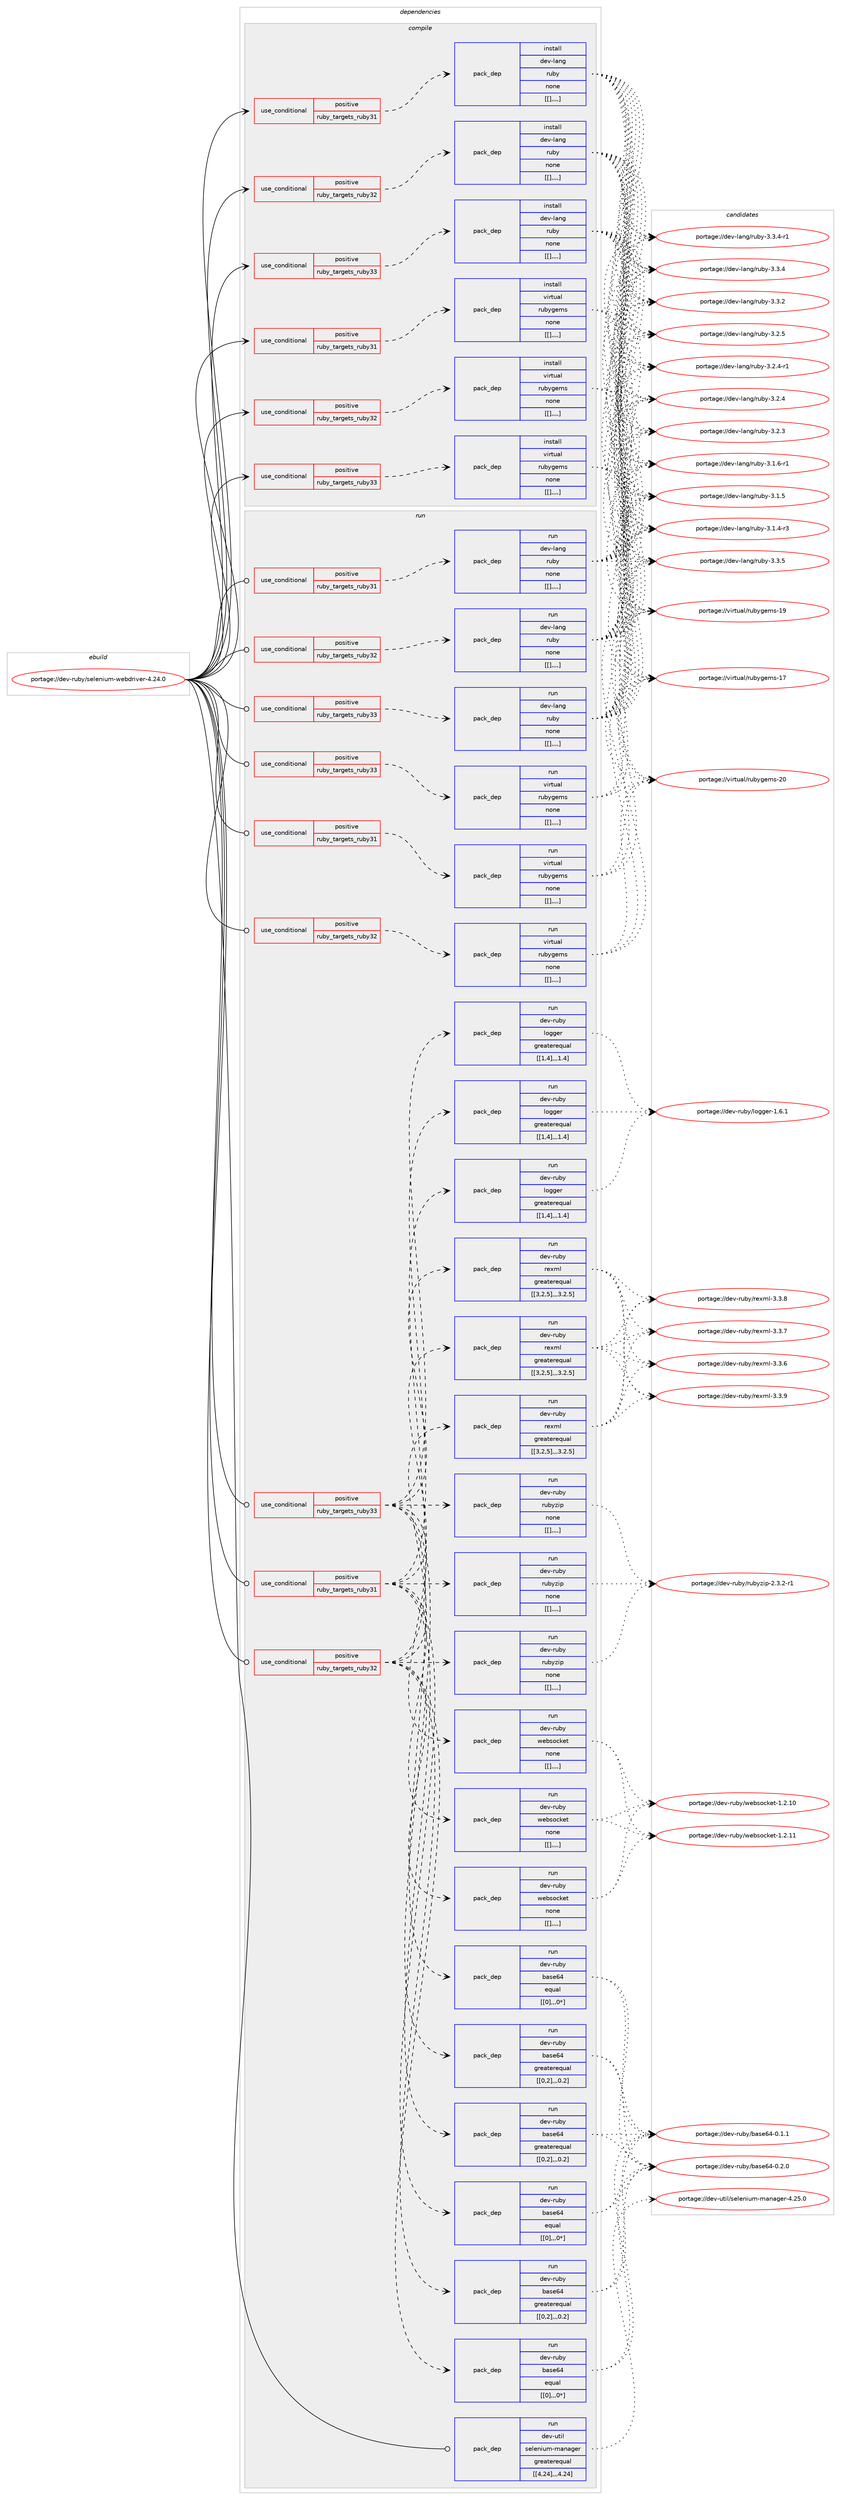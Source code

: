 digraph prolog {

# *************
# Graph options
# *************

newrank=true;
concentrate=true;
compound=true;
graph [rankdir=LR,fontname=Helvetica,fontsize=10,ranksep=1.5];#, ranksep=2.5, nodesep=0.2];
edge  [arrowhead=vee];
node  [fontname=Helvetica,fontsize=10];

# **********
# The ebuild
# **********

subgraph cluster_leftcol {
color=gray;
label=<<i>ebuild</i>>;
id [label="portage://dev-ruby/selenium-webdriver-4.24.0", color=red, width=4, href="../dev-ruby/selenium-webdriver-4.24.0.svg"];
}

# ****************
# The dependencies
# ****************

subgraph cluster_midcol {
color=gray;
label=<<i>dependencies</i>>;
subgraph cluster_compile {
fillcolor="#eeeeee";
style=filled;
label=<<i>compile</i>>;
subgraph cond60524 {
dependency213636 [label=<<TABLE BORDER="0" CELLBORDER="1" CELLSPACING="0" CELLPADDING="4"><TR><TD ROWSPAN="3" CELLPADDING="10">use_conditional</TD></TR><TR><TD>positive</TD></TR><TR><TD>ruby_targets_ruby31</TD></TR></TABLE>>, shape=none, color=red];
subgraph pack151635 {
dependency213674 [label=<<TABLE BORDER="0" CELLBORDER="1" CELLSPACING="0" CELLPADDING="4" WIDTH="220"><TR><TD ROWSPAN="6" CELLPADDING="30">pack_dep</TD></TR><TR><TD WIDTH="110">install</TD></TR><TR><TD>dev-lang</TD></TR><TR><TD>ruby</TD></TR><TR><TD>none</TD></TR><TR><TD>[[],,,,]</TD></TR></TABLE>>, shape=none, color=blue];
}
dependency213636:e -> dependency213674:w [weight=20,style="dashed",arrowhead="vee"];
}
id:e -> dependency213636:w [weight=20,style="solid",arrowhead="vee"];
subgraph cond60546 {
dependency213681 [label=<<TABLE BORDER="0" CELLBORDER="1" CELLSPACING="0" CELLPADDING="4"><TR><TD ROWSPAN="3" CELLPADDING="10">use_conditional</TD></TR><TR><TD>positive</TD></TR><TR><TD>ruby_targets_ruby31</TD></TR></TABLE>>, shape=none, color=red];
subgraph pack151658 {
dependency213691 [label=<<TABLE BORDER="0" CELLBORDER="1" CELLSPACING="0" CELLPADDING="4" WIDTH="220"><TR><TD ROWSPAN="6" CELLPADDING="30">pack_dep</TD></TR><TR><TD WIDTH="110">install</TD></TR><TR><TD>virtual</TD></TR><TR><TD>rubygems</TD></TR><TR><TD>none</TD></TR><TR><TD>[[],,,,]</TD></TR></TABLE>>, shape=none, color=blue];
}
dependency213681:e -> dependency213691:w [weight=20,style="dashed",arrowhead="vee"];
}
id:e -> dependency213681:w [weight=20,style="solid",arrowhead="vee"];
subgraph cond60553 {
dependency213723 [label=<<TABLE BORDER="0" CELLBORDER="1" CELLSPACING="0" CELLPADDING="4"><TR><TD ROWSPAN="3" CELLPADDING="10">use_conditional</TD></TR><TR><TD>positive</TD></TR><TR><TD>ruby_targets_ruby32</TD></TR></TABLE>>, shape=none, color=red];
subgraph pack151678 {
dependency213747 [label=<<TABLE BORDER="0" CELLBORDER="1" CELLSPACING="0" CELLPADDING="4" WIDTH="220"><TR><TD ROWSPAN="6" CELLPADDING="30">pack_dep</TD></TR><TR><TD WIDTH="110">install</TD></TR><TR><TD>dev-lang</TD></TR><TR><TD>ruby</TD></TR><TR><TD>none</TD></TR><TR><TD>[[],,,,]</TD></TR></TABLE>>, shape=none, color=blue];
}
dependency213723:e -> dependency213747:w [weight=20,style="dashed",arrowhead="vee"];
}
id:e -> dependency213723:w [weight=20,style="solid",arrowhead="vee"];
subgraph cond60585 {
dependency213754 [label=<<TABLE BORDER="0" CELLBORDER="1" CELLSPACING="0" CELLPADDING="4"><TR><TD ROWSPAN="3" CELLPADDING="10">use_conditional</TD></TR><TR><TD>positive</TD></TR><TR><TD>ruby_targets_ruby32</TD></TR></TABLE>>, shape=none, color=red];
subgraph pack151735 {
dependency213831 [label=<<TABLE BORDER="0" CELLBORDER="1" CELLSPACING="0" CELLPADDING="4" WIDTH="220"><TR><TD ROWSPAN="6" CELLPADDING="30">pack_dep</TD></TR><TR><TD WIDTH="110">install</TD></TR><TR><TD>virtual</TD></TR><TR><TD>rubygems</TD></TR><TR><TD>none</TD></TR><TR><TD>[[],,,,]</TD></TR></TABLE>>, shape=none, color=blue];
}
dependency213754:e -> dependency213831:w [weight=20,style="dashed",arrowhead="vee"];
}
id:e -> dependency213754:w [weight=20,style="solid",arrowhead="vee"];
subgraph cond60621 {
dependency213838 [label=<<TABLE BORDER="0" CELLBORDER="1" CELLSPACING="0" CELLPADDING="4"><TR><TD ROWSPAN="3" CELLPADDING="10">use_conditional</TD></TR><TR><TD>positive</TD></TR><TR><TD>ruby_targets_ruby33</TD></TR></TABLE>>, shape=none, color=red];
subgraph pack151769 {
dependency213893 [label=<<TABLE BORDER="0" CELLBORDER="1" CELLSPACING="0" CELLPADDING="4" WIDTH="220"><TR><TD ROWSPAN="6" CELLPADDING="30">pack_dep</TD></TR><TR><TD WIDTH="110">install</TD></TR><TR><TD>dev-lang</TD></TR><TR><TD>ruby</TD></TR><TR><TD>none</TD></TR><TR><TD>[[],,,,]</TD></TR></TABLE>>, shape=none, color=blue];
}
dependency213838:e -> dependency213893:w [weight=20,style="dashed",arrowhead="vee"];
}
id:e -> dependency213838:w [weight=20,style="solid",arrowhead="vee"];
subgraph cond60649 {
dependency213913 [label=<<TABLE BORDER="0" CELLBORDER="1" CELLSPACING="0" CELLPADDING="4"><TR><TD ROWSPAN="3" CELLPADDING="10">use_conditional</TD></TR><TR><TD>positive</TD></TR><TR><TD>ruby_targets_ruby33</TD></TR></TABLE>>, shape=none, color=red];
subgraph pack151780 {
dependency213950 [label=<<TABLE BORDER="0" CELLBORDER="1" CELLSPACING="0" CELLPADDING="4" WIDTH="220"><TR><TD ROWSPAN="6" CELLPADDING="30">pack_dep</TD></TR><TR><TD WIDTH="110">install</TD></TR><TR><TD>virtual</TD></TR><TR><TD>rubygems</TD></TR><TR><TD>none</TD></TR><TR><TD>[[],,,,]</TD></TR></TABLE>>, shape=none, color=blue];
}
dependency213913:e -> dependency213950:w [weight=20,style="dashed",arrowhead="vee"];
}
id:e -> dependency213913:w [weight=20,style="solid",arrowhead="vee"];
}
subgraph cluster_compileandrun {
fillcolor="#eeeeee";
style=filled;
label=<<i>compile and run</i>>;
}
subgraph cluster_run {
fillcolor="#eeeeee";
style=filled;
label=<<i>run</i>>;
subgraph cond60684 {
dependency213981 [label=<<TABLE BORDER="0" CELLBORDER="1" CELLSPACING="0" CELLPADDING="4"><TR><TD ROWSPAN="3" CELLPADDING="10">use_conditional</TD></TR><TR><TD>positive</TD></TR><TR><TD>ruby_targets_ruby31</TD></TR></TABLE>>, shape=none, color=red];
subgraph pack151834 {
dependency214049 [label=<<TABLE BORDER="0" CELLBORDER="1" CELLSPACING="0" CELLPADDING="4" WIDTH="220"><TR><TD ROWSPAN="6" CELLPADDING="30">pack_dep</TD></TR><TR><TD WIDTH="110">run</TD></TR><TR><TD>dev-lang</TD></TR><TR><TD>ruby</TD></TR><TR><TD>none</TD></TR><TR><TD>[[],,,,]</TD></TR></TABLE>>, shape=none, color=blue];
}
dependency213981:e -> dependency214049:w [weight=20,style="dashed",arrowhead="vee"];
}
id:e -> dependency213981:w [weight=20,style="solid",arrowhead="odot"];
subgraph cond60739 {
dependency214162 [label=<<TABLE BORDER="0" CELLBORDER="1" CELLSPACING="0" CELLPADDING="4"><TR><TD ROWSPAN="3" CELLPADDING="10">use_conditional</TD></TR><TR><TD>positive</TD></TR><TR><TD>ruby_targets_ruby31</TD></TR></TABLE>>, shape=none, color=red];
subgraph pack151920 {
dependency214209 [label=<<TABLE BORDER="0" CELLBORDER="1" CELLSPACING="0" CELLPADDING="4" WIDTH="220"><TR><TD ROWSPAN="6" CELLPADDING="30">pack_dep</TD></TR><TR><TD WIDTH="110">run</TD></TR><TR><TD>dev-ruby</TD></TR><TR><TD>base64</TD></TR><TR><TD>greaterequal</TD></TR><TR><TD>[[0,2],,,0.2]</TD></TR></TABLE>>, shape=none, color=blue];
}
dependency214162:e -> dependency214209:w [weight=20,style="dashed",arrowhead="vee"];
subgraph pack151936 {
dependency214241 [label=<<TABLE BORDER="0" CELLBORDER="1" CELLSPACING="0" CELLPADDING="4" WIDTH="220"><TR><TD ROWSPAN="6" CELLPADDING="30">pack_dep</TD></TR><TR><TD WIDTH="110">run</TD></TR><TR><TD>dev-ruby</TD></TR><TR><TD>base64</TD></TR><TR><TD>equal</TD></TR><TR><TD>[[0],,,0*]</TD></TR></TABLE>>, shape=none, color=blue];
}
dependency214162:e -> dependency214241:w [weight=20,style="dashed",arrowhead="vee"];
subgraph pack151957 {
dependency214249 [label=<<TABLE BORDER="0" CELLBORDER="1" CELLSPACING="0" CELLPADDING="4" WIDTH="220"><TR><TD ROWSPAN="6" CELLPADDING="30">pack_dep</TD></TR><TR><TD WIDTH="110">run</TD></TR><TR><TD>dev-ruby</TD></TR><TR><TD>logger</TD></TR><TR><TD>greaterequal</TD></TR><TR><TD>[[1,4],,,1.4]</TD></TR></TABLE>>, shape=none, color=blue];
}
dependency214162:e -> dependency214249:w [weight=20,style="dashed",arrowhead="vee"];
subgraph pack151960 {
dependency214273 [label=<<TABLE BORDER="0" CELLBORDER="1" CELLSPACING="0" CELLPADDING="4" WIDTH="220"><TR><TD ROWSPAN="6" CELLPADDING="30">pack_dep</TD></TR><TR><TD WIDTH="110">run</TD></TR><TR><TD>dev-ruby</TD></TR><TR><TD>rexml</TD></TR><TR><TD>greaterequal</TD></TR><TR><TD>[[3,2,5],,,3.2.5]</TD></TR></TABLE>>, shape=none, color=blue];
}
dependency214162:e -> dependency214273:w [weight=20,style="dashed",arrowhead="vee"];
subgraph pack152048 {
dependency214415 [label=<<TABLE BORDER="0" CELLBORDER="1" CELLSPACING="0" CELLPADDING="4" WIDTH="220"><TR><TD ROWSPAN="6" CELLPADDING="30">pack_dep</TD></TR><TR><TD WIDTH="110">run</TD></TR><TR><TD>dev-ruby</TD></TR><TR><TD>rubyzip</TD></TR><TR><TD>none</TD></TR><TR><TD>[[],,,,]</TD></TR></TABLE>>, shape=none, color=blue];
}
dependency214162:e -> dependency214415:w [weight=20,style="dashed",arrowhead="vee"];
subgraph pack152053 {
dependency214465 [label=<<TABLE BORDER="0" CELLBORDER="1" CELLSPACING="0" CELLPADDING="4" WIDTH="220"><TR><TD ROWSPAN="6" CELLPADDING="30">pack_dep</TD></TR><TR><TD WIDTH="110">run</TD></TR><TR><TD>dev-ruby</TD></TR><TR><TD>websocket</TD></TR><TR><TD>none</TD></TR><TR><TD>[[],,,,]</TD></TR></TABLE>>, shape=none, color=blue];
}
dependency214162:e -> dependency214465:w [weight=20,style="dashed",arrowhead="vee"];
}
id:e -> dependency214162:w [weight=20,style="solid",arrowhead="odot"];
subgraph cond60930 {
dependency214496 [label=<<TABLE BORDER="0" CELLBORDER="1" CELLSPACING="0" CELLPADDING="4"><TR><TD ROWSPAN="3" CELLPADDING="10">use_conditional</TD></TR><TR><TD>positive</TD></TR><TR><TD>ruby_targets_ruby31</TD></TR></TABLE>>, shape=none, color=red];
subgraph pack152098 {
dependency214543 [label=<<TABLE BORDER="0" CELLBORDER="1" CELLSPACING="0" CELLPADDING="4" WIDTH="220"><TR><TD ROWSPAN="6" CELLPADDING="30">pack_dep</TD></TR><TR><TD WIDTH="110">run</TD></TR><TR><TD>virtual</TD></TR><TR><TD>rubygems</TD></TR><TR><TD>none</TD></TR><TR><TD>[[],,,,]</TD></TR></TABLE>>, shape=none, color=blue];
}
dependency214496:e -> dependency214543:w [weight=20,style="dashed",arrowhead="vee"];
}
id:e -> dependency214496:w [weight=20,style="solid",arrowhead="odot"];
subgraph cond60957 {
dependency214564 [label=<<TABLE BORDER="0" CELLBORDER="1" CELLSPACING="0" CELLPADDING="4"><TR><TD ROWSPAN="3" CELLPADDING="10">use_conditional</TD></TR><TR><TD>positive</TD></TR><TR><TD>ruby_targets_ruby32</TD></TR></TABLE>>, shape=none, color=red];
subgraph pack152137 {
dependency214610 [label=<<TABLE BORDER="0" CELLBORDER="1" CELLSPACING="0" CELLPADDING="4" WIDTH="220"><TR><TD ROWSPAN="6" CELLPADDING="30">pack_dep</TD></TR><TR><TD WIDTH="110">run</TD></TR><TR><TD>dev-lang</TD></TR><TR><TD>ruby</TD></TR><TR><TD>none</TD></TR><TR><TD>[[],,,,]</TD></TR></TABLE>>, shape=none, color=blue];
}
dependency214564:e -> dependency214610:w [weight=20,style="dashed",arrowhead="vee"];
}
id:e -> dependency214564:w [weight=20,style="solid",arrowhead="odot"];
subgraph cond60995 {
dependency214640 [label=<<TABLE BORDER="0" CELLBORDER="1" CELLSPACING="0" CELLPADDING="4"><TR><TD ROWSPAN="3" CELLPADDING="10">use_conditional</TD></TR><TR><TD>positive</TD></TR><TR><TD>ruby_targets_ruby32</TD></TR></TABLE>>, shape=none, color=red];
subgraph pack152185 {
dependency214720 [label=<<TABLE BORDER="0" CELLBORDER="1" CELLSPACING="0" CELLPADDING="4" WIDTH="220"><TR><TD ROWSPAN="6" CELLPADDING="30">pack_dep</TD></TR><TR><TD WIDTH="110">run</TD></TR><TR><TD>dev-ruby</TD></TR><TR><TD>base64</TD></TR><TR><TD>greaterequal</TD></TR><TR><TD>[[0,2],,,0.2]</TD></TR></TABLE>>, shape=none, color=blue];
}
dependency214640:e -> dependency214720:w [weight=20,style="dashed",arrowhead="vee"];
subgraph pack152219 {
dependency214725 [label=<<TABLE BORDER="0" CELLBORDER="1" CELLSPACING="0" CELLPADDING="4" WIDTH="220"><TR><TD ROWSPAN="6" CELLPADDING="30">pack_dep</TD></TR><TR><TD WIDTH="110">run</TD></TR><TR><TD>dev-ruby</TD></TR><TR><TD>base64</TD></TR><TR><TD>equal</TD></TR><TR><TD>[[0],,,0*]</TD></TR></TABLE>>, shape=none, color=blue];
}
dependency214640:e -> dependency214725:w [weight=20,style="dashed",arrowhead="vee"];
subgraph pack152249 {
dependency214770 [label=<<TABLE BORDER="0" CELLBORDER="1" CELLSPACING="0" CELLPADDING="4" WIDTH="220"><TR><TD ROWSPAN="6" CELLPADDING="30">pack_dep</TD></TR><TR><TD WIDTH="110">run</TD></TR><TR><TD>dev-ruby</TD></TR><TR><TD>logger</TD></TR><TR><TD>greaterequal</TD></TR><TR><TD>[[1,4],,,1.4]</TD></TR></TABLE>>, shape=none, color=blue];
}
dependency214640:e -> dependency214770:w [weight=20,style="dashed",arrowhead="vee"];
subgraph pack152265 {
dependency214800 [label=<<TABLE BORDER="0" CELLBORDER="1" CELLSPACING="0" CELLPADDING="4" WIDTH="220"><TR><TD ROWSPAN="6" CELLPADDING="30">pack_dep</TD></TR><TR><TD WIDTH="110">run</TD></TR><TR><TD>dev-ruby</TD></TR><TR><TD>rexml</TD></TR><TR><TD>greaterequal</TD></TR><TR><TD>[[3,2,5],,,3.2.5]</TD></TR></TABLE>>, shape=none, color=blue];
}
dependency214640:e -> dependency214800:w [weight=20,style="dashed",arrowhead="vee"];
subgraph pack152302 {
dependency214945 [label=<<TABLE BORDER="0" CELLBORDER="1" CELLSPACING="0" CELLPADDING="4" WIDTH="220"><TR><TD ROWSPAN="6" CELLPADDING="30">pack_dep</TD></TR><TR><TD WIDTH="110">run</TD></TR><TR><TD>dev-ruby</TD></TR><TR><TD>rubyzip</TD></TR><TR><TD>none</TD></TR><TR><TD>[[],,,,]</TD></TR></TABLE>>, shape=none, color=blue];
}
dependency214640:e -> dependency214945:w [weight=20,style="dashed",arrowhead="vee"];
subgraph pack152387 {
dependency215058 [label=<<TABLE BORDER="0" CELLBORDER="1" CELLSPACING="0" CELLPADDING="4" WIDTH="220"><TR><TD ROWSPAN="6" CELLPADDING="30">pack_dep</TD></TR><TR><TD WIDTH="110">run</TD></TR><TR><TD>dev-ruby</TD></TR><TR><TD>websocket</TD></TR><TR><TD>none</TD></TR><TR><TD>[[],,,,]</TD></TR></TABLE>>, shape=none, color=blue];
}
dependency214640:e -> dependency215058:w [weight=20,style="dashed",arrowhead="vee"];
}
id:e -> dependency214640:w [weight=20,style="solid",arrowhead="odot"];
subgraph cond61175 {
dependency215099 [label=<<TABLE BORDER="0" CELLBORDER="1" CELLSPACING="0" CELLPADDING="4"><TR><TD ROWSPAN="3" CELLPADDING="10">use_conditional</TD></TR><TR><TD>positive</TD></TR><TR><TD>ruby_targets_ruby32</TD></TR></TABLE>>, shape=none, color=red];
subgraph pack152432 {
dependency215105 [label=<<TABLE BORDER="0" CELLBORDER="1" CELLSPACING="0" CELLPADDING="4" WIDTH="220"><TR><TD ROWSPAN="6" CELLPADDING="30">pack_dep</TD></TR><TR><TD WIDTH="110">run</TD></TR><TR><TD>virtual</TD></TR><TR><TD>rubygems</TD></TR><TR><TD>none</TD></TR><TR><TD>[[],,,,]</TD></TR></TABLE>>, shape=none, color=blue];
}
dependency215099:e -> dependency215105:w [weight=20,style="dashed",arrowhead="vee"];
}
id:e -> dependency215099:w [weight=20,style="solid",arrowhead="odot"];
subgraph cond61205 {
dependency215139 [label=<<TABLE BORDER="0" CELLBORDER="1" CELLSPACING="0" CELLPADDING="4"><TR><TD ROWSPAN="3" CELLPADDING="10">use_conditional</TD></TR><TR><TD>positive</TD></TR><TR><TD>ruby_targets_ruby33</TD></TR></TABLE>>, shape=none, color=red];
subgraph pack152449 {
dependency215183 [label=<<TABLE BORDER="0" CELLBORDER="1" CELLSPACING="0" CELLPADDING="4" WIDTH="220"><TR><TD ROWSPAN="6" CELLPADDING="30">pack_dep</TD></TR><TR><TD WIDTH="110">run</TD></TR><TR><TD>dev-lang</TD></TR><TR><TD>ruby</TD></TR><TR><TD>none</TD></TR><TR><TD>[[],,,,]</TD></TR></TABLE>>, shape=none, color=blue];
}
dependency215139:e -> dependency215183:w [weight=20,style="dashed",arrowhead="vee"];
}
id:e -> dependency215139:w [weight=20,style="solid",arrowhead="odot"];
subgraph cond61233 {
dependency215205 [label=<<TABLE BORDER="0" CELLBORDER="1" CELLSPACING="0" CELLPADDING="4"><TR><TD ROWSPAN="3" CELLPADDING="10">use_conditional</TD></TR><TR><TD>positive</TD></TR><TR><TD>ruby_targets_ruby33</TD></TR></TABLE>>, shape=none, color=red];
subgraph pack152499 {
dependency215250 [label=<<TABLE BORDER="0" CELLBORDER="1" CELLSPACING="0" CELLPADDING="4" WIDTH="220"><TR><TD ROWSPAN="6" CELLPADDING="30">pack_dep</TD></TR><TR><TD WIDTH="110">run</TD></TR><TR><TD>dev-ruby</TD></TR><TR><TD>base64</TD></TR><TR><TD>greaterequal</TD></TR><TR><TD>[[0,2],,,0.2]</TD></TR></TABLE>>, shape=none, color=blue];
}
dependency215205:e -> dependency215250:w [weight=20,style="dashed",arrowhead="vee"];
subgraph pack152514 {
dependency215254 [label=<<TABLE BORDER="0" CELLBORDER="1" CELLSPACING="0" CELLPADDING="4" WIDTH="220"><TR><TD ROWSPAN="6" CELLPADDING="30">pack_dep</TD></TR><TR><TD WIDTH="110">run</TD></TR><TR><TD>dev-ruby</TD></TR><TR><TD>base64</TD></TR><TR><TD>equal</TD></TR><TR><TD>[[0],,,0*]</TD></TR></TABLE>>, shape=none, color=blue];
}
dependency215205:e -> dependency215254:w [weight=20,style="dashed",arrowhead="vee"];
subgraph pack152529 {
dependency215293 [label=<<TABLE BORDER="0" CELLBORDER="1" CELLSPACING="0" CELLPADDING="4" WIDTH="220"><TR><TD ROWSPAN="6" CELLPADDING="30">pack_dep</TD></TR><TR><TD WIDTH="110">run</TD></TR><TR><TD>dev-ruby</TD></TR><TR><TD>logger</TD></TR><TR><TD>greaterequal</TD></TR><TR><TD>[[1,4],,,1.4]</TD></TR></TABLE>>, shape=none, color=blue];
}
dependency215205:e -> dependency215293:w [weight=20,style="dashed",arrowhead="vee"];
subgraph pack152533 {
dependency215296 [label=<<TABLE BORDER="0" CELLBORDER="1" CELLSPACING="0" CELLPADDING="4" WIDTH="220"><TR><TD ROWSPAN="6" CELLPADDING="30">pack_dep</TD></TR><TR><TD WIDTH="110">run</TD></TR><TR><TD>dev-ruby</TD></TR><TR><TD>rexml</TD></TR><TR><TD>greaterequal</TD></TR><TR><TD>[[3,2,5],,,3.2.5]</TD></TR></TABLE>>, shape=none, color=blue];
}
dependency215205:e -> dependency215296:w [weight=20,style="dashed",arrowhead="vee"];
subgraph pack152549 {
dependency215314 [label=<<TABLE BORDER="0" CELLBORDER="1" CELLSPACING="0" CELLPADDING="4" WIDTH="220"><TR><TD ROWSPAN="6" CELLPADDING="30">pack_dep</TD></TR><TR><TD WIDTH="110">run</TD></TR><TR><TD>dev-ruby</TD></TR><TR><TD>rubyzip</TD></TR><TR><TD>none</TD></TR><TR><TD>[[],,,,]</TD></TR></TABLE>>, shape=none, color=blue];
}
dependency215205:e -> dependency215314:w [weight=20,style="dashed",arrowhead="vee"];
subgraph pack152560 {
dependency215349 [label=<<TABLE BORDER="0" CELLBORDER="1" CELLSPACING="0" CELLPADDING="4" WIDTH="220"><TR><TD ROWSPAN="6" CELLPADDING="30">pack_dep</TD></TR><TR><TD WIDTH="110">run</TD></TR><TR><TD>dev-ruby</TD></TR><TR><TD>websocket</TD></TR><TR><TD>none</TD></TR><TR><TD>[[],,,,]</TD></TR></TABLE>>, shape=none, color=blue];
}
dependency215205:e -> dependency215349:w [weight=20,style="dashed",arrowhead="vee"];
}
id:e -> dependency215205:w [weight=20,style="solid",arrowhead="odot"];
subgraph cond61318 {
dependency215378 [label=<<TABLE BORDER="0" CELLBORDER="1" CELLSPACING="0" CELLPADDING="4"><TR><TD ROWSPAN="3" CELLPADDING="10">use_conditional</TD></TR><TR><TD>positive</TD></TR><TR><TD>ruby_targets_ruby33</TD></TR></TABLE>>, shape=none, color=red];
subgraph pack152587 {
dependency215419 [label=<<TABLE BORDER="0" CELLBORDER="1" CELLSPACING="0" CELLPADDING="4" WIDTH="220"><TR><TD ROWSPAN="6" CELLPADDING="30">pack_dep</TD></TR><TR><TD WIDTH="110">run</TD></TR><TR><TD>virtual</TD></TR><TR><TD>rubygems</TD></TR><TR><TD>none</TD></TR><TR><TD>[[],,,,]</TD></TR></TABLE>>, shape=none, color=blue];
}
dependency215378:e -> dependency215419:w [weight=20,style="dashed",arrowhead="vee"];
}
id:e -> dependency215378:w [weight=20,style="solid",arrowhead="odot"];
subgraph pack152660 {
dependency215521 [label=<<TABLE BORDER="0" CELLBORDER="1" CELLSPACING="0" CELLPADDING="4" WIDTH="220"><TR><TD ROWSPAN="6" CELLPADDING="30">pack_dep</TD></TR><TR><TD WIDTH="110">run</TD></TR><TR><TD>dev-util</TD></TR><TR><TD>selenium-manager</TD></TR><TR><TD>greaterequal</TD></TR><TR><TD>[[4,24],,,4.24]</TD></TR></TABLE>>, shape=none, color=blue];
}
id:e -> dependency215521:w [weight=20,style="solid",arrowhead="odot"];
}
}

# **************
# The candidates
# **************

subgraph cluster_choices {
rank=same;
color=gray;
label=<<i>candidates</i>>;

subgraph choice152220 {
color=black;
nodesep=1;
choice10010111845108971101034711411798121455146514653 [label="portage://dev-lang/ruby-3.3.5", color=red, width=4,href="../dev-lang/ruby-3.3.5.svg"];
choice100101118451089711010347114117981214551465146524511449 [label="portage://dev-lang/ruby-3.3.4-r1", color=red, width=4,href="../dev-lang/ruby-3.3.4-r1.svg"];
choice10010111845108971101034711411798121455146514652 [label="portage://dev-lang/ruby-3.3.4", color=red, width=4,href="../dev-lang/ruby-3.3.4.svg"];
choice10010111845108971101034711411798121455146514650 [label="portage://dev-lang/ruby-3.3.2", color=red, width=4,href="../dev-lang/ruby-3.3.2.svg"];
choice10010111845108971101034711411798121455146504653 [label="portage://dev-lang/ruby-3.2.5", color=red, width=4,href="../dev-lang/ruby-3.2.5.svg"];
choice100101118451089711010347114117981214551465046524511449 [label="portage://dev-lang/ruby-3.2.4-r1", color=red, width=4,href="../dev-lang/ruby-3.2.4-r1.svg"];
choice10010111845108971101034711411798121455146504652 [label="portage://dev-lang/ruby-3.2.4", color=red, width=4,href="../dev-lang/ruby-3.2.4.svg"];
choice10010111845108971101034711411798121455146504651 [label="portage://dev-lang/ruby-3.2.3", color=red, width=4,href="../dev-lang/ruby-3.2.3.svg"];
choice100101118451089711010347114117981214551464946544511449 [label="portage://dev-lang/ruby-3.1.6-r1", color=red, width=4,href="../dev-lang/ruby-3.1.6-r1.svg"];
choice10010111845108971101034711411798121455146494653 [label="portage://dev-lang/ruby-3.1.5", color=red, width=4,href="../dev-lang/ruby-3.1.5.svg"];
choice100101118451089711010347114117981214551464946524511451 [label="portage://dev-lang/ruby-3.1.4-r3", color=red, width=4,href="../dev-lang/ruby-3.1.4-r3.svg"];
dependency213674:e -> choice10010111845108971101034711411798121455146514653:w [style=dotted,weight="100"];
dependency213674:e -> choice100101118451089711010347114117981214551465146524511449:w [style=dotted,weight="100"];
dependency213674:e -> choice10010111845108971101034711411798121455146514652:w [style=dotted,weight="100"];
dependency213674:e -> choice10010111845108971101034711411798121455146514650:w [style=dotted,weight="100"];
dependency213674:e -> choice10010111845108971101034711411798121455146504653:w [style=dotted,weight="100"];
dependency213674:e -> choice100101118451089711010347114117981214551465046524511449:w [style=dotted,weight="100"];
dependency213674:e -> choice10010111845108971101034711411798121455146504652:w [style=dotted,weight="100"];
dependency213674:e -> choice10010111845108971101034711411798121455146504651:w [style=dotted,weight="100"];
dependency213674:e -> choice100101118451089711010347114117981214551464946544511449:w [style=dotted,weight="100"];
dependency213674:e -> choice10010111845108971101034711411798121455146494653:w [style=dotted,weight="100"];
dependency213674:e -> choice100101118451089711010347114117981214551464946524511451:w [style=dotted,weight="100"];
}
subgraph choice152228 {
color=black;
nodesep=1;
choice118105114116117971084711411798121103101109115455048 [label="portage://virtual/rubygems-20", color=red, width=4,href="../virtual/rubygems-20.svg"];
choice118105114116117971084711411798121103101109115454957 [label="portage://virtual/rubygems-19", color=red, width=4,href="../virtual/rubygems-19.svg"];
choice118105114116117971084711411798121103101109115454955 [label="portage://virtual/rubygems-17", color=red, width=4,href="../virtual/rubygems-17.svg"];
dependency213691:e -> choice118105114116117971084711411798121103101109115455048:w [style=dotted,weight="100"];
dependency213691:e -> choice118105114116117971084711411798121103101109115454957:w [style=dotted,weight="100"];
dependency213691:e -> choice118105114116117971084711411798121103101109115454955:w [style=dotted,weight="100"];
}
subgraph choice152239 {
color=black;
nodesep=1;
choice10010111845108971101034711411798121455146514653 [label="portage://dev-lang/ruby-3.3.5", color=red, width=4,href="../dev-lang/ruby-3.3.5.svg"];
choice100101118451089711010347114117981214551465146524511449 [label="portage://dev-lang/ruby-3.3.4-r1", color=red, width=4,href="../dev-lang/ruby-3.3.4-r1.svg"];
choice10010111845108971101034711411798121455146514652 [label="portage://dev-lang/ruby-3.3.4", color=red, width=4,href="../dev-lang/ruby-3.3.4.svg"];
choice10010111845108971101034711411798121455146514650 [label="portage://dev-lang/ruby-3.3.2", color=red, width=4,href="../dev-lang/ruby-3.3.2.svg"];
choice10010111845108971101034711411798121455146504653 [label="portage://dev-lang/ruby-3.2.5", color=red, width=4,href="../dev-lang/ruby-3.2.5.svg"];
choice100101118451089711010347114117981214551465046524511449 [label="portage://dev-lang/ruby-3.2.4-r1", color=red, width=4,href="../dev-lang/ruby-3.2.4-r1.svg"];
choice10010111845108971101034711411798121455146504652 [label="portage://dev-lang/ruby-3.2.4", color=red, width=4,href="../dev-lang/ruby-3.2.4.svg"];
choice10010111845108971101034711411798121455146504651 [label="portage://dev-lang/ruby-3.2.3", color=red, width=4,href="../dev-lang/ruby-3.2.3.svg"];
choice100101118451089711010347114117981214551464946544511449 [label="portage://dev-lang/ruby-3.1.6-r1", color=red, width=4,href="../dev-lang/ruby-3.1.6-r1.svg"];
choice10010111845108971101034711411798121455146494653 [label="portage://dev-lang/ruby-3.1.5", color=red, width=4,href="../dev-lang/ruby-3.1.5.svg"];
choice100101118451089711010347114117981214551464946524511451 [label="portage://dev-lang/ruby-3.1.4-r3", color=red, width=4,href="../dev-lang/ruby-3.1.4-r3.svg"];
dependency213747:e -> choice10010111845108971101034711411798121455146514653:w [style=dotted,weight="100"];
dependency213747:e -> choice100101118451089711010347114117981214551465146524511449:w [style=dotted,weight="100"];
dependency213747:e -> choice10010111845108971101034711411798121455146514652:w [style=dotted,weight="100"];
dependency213747:e -> choice10010111845108971101034711411798121455146514650:w [style=dotted,weight="100"];
dependency213747:e -> choice10010111845108971101034711411798121455146504653:w [style=dotted,weight="100"];
dependency213747:e -> choice100101118451089711010347114117981214551465046524511449:w [style=dotted,weight="100"];
dependency213747:e -> choice10010111845108971101034711411798121455146504652:w [style=dotted,weight="100"];
dependency213747:e -> choice10010111845108971101034711411798121455146504651:w [style=dotted,weight="100"];
dependency213747:e -> choice100101118451089711010347114117981214551464946544511449:w [style=dotted,weight="100"];
dependency213747:e -> choice10010111845108971101034711411798121455146494653:w [style=dotted,weight="100"];
dependency213747:e -> choice100101118451089711010347114117981214551464946524511451:w [style=dotted,weight="100"];
}
subgraph choice152244 {
color=black;
nodesep=1;
choice118105114116117971084711411798121103101109115455048 [label="portage://virtual/rubygems-20", color=red, width=4,href="../virtual/rubygems-20.svg"];
choice118105114116117971084711411798121103101109115454957 [label="portage://virtual/rubygems-19", color=red, width=4,href="../virtual/rubygems-19.svg"];
choice118105114116117971084711411798121103101109115454955 [label="portage://virtual/rubygems-17", color=red, width=4,href="../virtual/rubygems-17.svg"];
dependency213831:e -> choice118105114116117971084711411798121103101109115455048:w [style=dotted,weight="100"];
dependency213831:e -> choice118105114116117971084711411798121103101109115454957:w [style=dotted,weight="100"];
dependency213831:e -> choice118105114116117971084711411798121103101109115454955:w [style=dotted,weight="100"];
}
subgraph choice152250 {
color=black;
nodesep=1;
choice10010111845108971101034711411798121455146514653 [label="portage://dev-lang/ruby-3.3.5", color=red, width=4,href="../dev-lang/ruby-3.3.5.svg"];
choice100101118451089711010347114117981214551465146524511449 [label="portage://dev-lang/ruby-3.3.4-r1", color=red, width=4,href="../dev-lang/ruby-3.3.4-r1.svg"];
choice10010111845108971101034711411798121455146514652 [label="portage://dev-lang/ruby-3.3.4", color=red, width=4,href="../dev-lang/ruby-3.3.4.svg"];
choice10010111845108971101034711411798121455146514650 [label="portage://dev-lang/ruby-3.3.2", color=red, width=4,href="../dev-lang/ruby-3.3.2.svg"];
choice10010111845108971101034711411798121455146504653 [label="portage://dev-lang/ruby-3.2.5", color=red, width=4,href="../dev-lang/ruby-3.2.5.svg"];
choice100101118451089711010347114117981214551465046524511449 [label="portage://dev-lang/ruby-3.2.4-r1", color=red, width=4,href="../dev-lang/ruby-3.2.4-r1.svg"];
choice10010111845108971101034711411798121455146504652 [label="portage://dev-lang/ruby-3.2.4", color=red, width=4,href="../dev-lang/ruby-3.2.4.svg"];
choice10010111845108971101034711411798121455146504651 [label="portage://dev-lang/ruby-3.2.3", color=red, width=4,href="../dev-lang/ruby-3.2.3.svg"];
choice100101118451089711010347114117981214551464946544511449 [label="portage://dev-lang/ruby-3.1.6-r1", color=red, width=4,href="../dev-lang/ruby-3.1.6-r1.svg"];
choice10010111845108971101034711411798121455146494653 [label="portage://dev-lang/ruby-3.1.5", color=red, width=4,href="../dev-lang/ruby-3.1.5.svg"];
choice100101118451089711010347114117981214551464946524511451 [label="portage://dev-lang/ruby-3.1.4-r3", color=red, width=4,href="../dev-lang/ruby-3.1.4-r3.svg"];
dependency213893:e -> choice10010111845108971101034711411798121455146514653:w [style=dotted,weight="100"];
dependency213893:e -> choice100101118451089711010347114117981214551465146524511449:w [style=dotted,weight="100"];
dependency213893:e -> choice10010111845108971101034711411798121455146514652:w [style=dotted,weight="100"];
dependency213893:e -> choice10010111845108971101034711411798121455146514650:w [style=dotted,weight="100"];
dependency213893:e -> choice10010111845108971101034711411798121455146504653:w [style=dotted,weight="100"];
dependency213893:e -> choice100101118451089711010347114117981214551465046524511449:w [style=dotted,weight="100"];
dependency213893:e -> choice10010111845108971101034711411798121455146504652:w [style=dotted,weight="100"];
dependency213893:e -> choice10010111845108971101034711411798121455146504651:w [style=dotted,weight="100"];
dependency213893:e -> choice100101118451089711010347114117981214551464946544511449:w [style=dotted,weight="100"];
dependency213893:e -> choice10010111845108971101034711411798121455146494653:w [style=dotted,weight="100"];
dependency213893:e -> choice100101118451089711010347114117981214551464946524511451:w [style=dotted,weight="100"];
}
subgraph choice152262 {
color=black;
nodesep=1;
choice118105114116117971084711411798121103101109115455048 [label="portage://virtual/rubygems-20", color=red, width=4,href="../virtual/rubygems-20.svg"];
choice118105114116117971084711411798121103101109115454957 [label="portage://virtual/rubygems-19", color=red, width=4,href="../virtual/rubygems-19.svg"];
choice118105114116117971084711411798121103101109115454955 [label="portage://virtual/rubygems-17", color=red, width=4,href="../virtual/rubygems-17.svg"];
dependency213950:e -> choice118105114116117971084711411798121103101109115455048:w [style=dotted,weight="100"];
dependency213950:e -> choice118105114116117971084711411798121103101109115454957:w [style=dotted,weight="100"];
dependency213950:e -> choice118105114116117971084711411798121103101109115454955:w [style=dotted,weight="100"];
}
subgraph choice152264 {
color=black;
nodesep=1;
choice10010111845108971101034711411798121455146514653 [label="portage://dev-lang/ruby-3.3.5", color=red, width=4,href="../dev-lang/ruby-3.3.5.svg"];
choice100101118451089711010347114117981214551465146524511449 [label="portage://dev-lang/ruby-3.3.4-r1", color=red, width=4,href="../dev-lang/ruby-3.3.4-r1.svg"];
choice10010111845108971101034711411798121455146514652 [label="portage://dev-lang/ruby-3.3.4", color=red, width=4,href="../dev-lang/ruby-3.3.4.svg"];
choice10010111845108971101034711411798121455146514650 [label="portage://dev-lang/ruby-3.3.2", color=red, width=4,href="../dev-lang/ruby-3.3.2.svg"];
choice10010111845108971101034711411798121455146504653 [label="portage://dev-lang/ruby-3.2.5", color=red, width=4,href="../dev-lang/ruby-3.2.5.svg"];
choice100101118451089711010347114117981214551465046524511449 [label="portage://dev-lang/ruby-3.2.4-r1", color=red, width=4,href="../dev-lang/ruby-3.2.4-r1.svg"];
choice10010111845108971101034711411798121455146504652 [label="portage://dev-lang/ruby-3.2.4", color=red, width=4,href="../dev-lang/ruby-3.2.4.svg"];
choice10010111845108971101034711411798121455146504651 [label="portage://dev-lang/ruby-3.2.3", color=red, width=4,href="../dev-lang/ruby-3.2.3.svg"];
choice100101118451089711010347114117981214551464946544511449 [label="portage://dev-lang/ruby-3.1.6-r1", color=red, width=4,href="../dev-lang/ruby-3.1.6-r1.svg"];
choice10010111845108971101034711411798121455146494653 [label="portage://dev-lang/ruby-3.1.5", color=red, width=4,href="../dev-lang/ruby-3.1.5.svg"];
choice100101118451089711010347114117981214551464946524511451 [label="portage://dev-lang/ruby-3.1.4-r3", color=red, width=4,href="../dev-lang/ruby-3.1.4-r3.svg"];
dependency214049:e -> choice10010111845108971101034711411798121455146514653:w [style=dotted,weight="100"];
dependency214049:e -> choice100101118451089711010347114117981214551465146524511449:w [style=dotted,weight="100"];
dependency214049:e -> choice10010111845108971101034711411798121455146514652:w [style=dotted,weight="100"];
dependency214049:e -> choice10010111845108971101034711411798121455146514650:w [style=dotted,weight="100"];
dependency214049:e -> choice10010111845108971101034711411798121455146504653:w [style=dotted,weight="100"];
dependency214049:e -> choice100101118451089711010347114117981214551465046524511449:w [style=dotted,weight="100"];
dependency214049:e -> choice10010111845108971101034711411798121455146504652:w [style=dotted,weight="100"];
dependency214049:e -> choice10010111845108971101034711411798121455146504651:w [style=dotted,weight="100"];
dependency214049:e -> choice100101118451089711010347114117981214551464946544511449:w [style=dotted,weight="100"];
dependency214049:e -> choice10010111845108971101034711411798121455146494653:w [style=dotted,weight="100"];
dependency214049:e -> choice100101118451089711010347114117981214551464946524511451:w [style=dotted,weight="100"];
}
subgraph choice152273 {
color=black;
nodesep=1;
choice10010111845114117981214798971151015452454846504648 [label="portage://dev-ruby/base64-0.2.0", color=red, width=4,href="../dev-ruby/base64-0.2.0.svg"];
choice10010111845114117981214798971151015452454846494649 [label="portage://dev-ruby/base64-0.1.1", color=red, width=4,href="../dev-ruby/base64-0.1.1.svg"];
dependency214209:e -> choice10010111845114117981214798971151015452454846504648:w [style=dotted,weight="100"];
dependency214209:e -> choice10010111845114117981214798971151015452454846494649:w [style=dotted,weight="100"];
}
subgraph choice152298 {
color=black;
nodesep=1;
choice10010111845114117981214798971151015452454846504648 [label="portage://dev-ruby/base64-0.2.0", color=red, width=4,href="../dev-ruby/base64-0.2.0.svg"];
choice10010111845114117981214798971151015452454846494649 [label="portage://dev-ruby/base64-0.1.1", color=red, width=4,href="../dev-ruby/base64-0.1.1.svg"];
dependency214241:e -> choice10010111845114117981214798971151015452454846504648:w [style=dotted,weight="100"];
dependency214241:e -> choice10010111845114117981214798971151015452454846494649:w [style=dotted,weight="100"];
}
subgraph choice152303 {
color=black;
nodesep=1;
choice100101118451141179812147108111103103101114454946544649 [label="portage://dev-ruby/logger-1.6.1", color=red, width=4,href="../dev-ruby/logger-1.6.1.svg"];
dependency214249:e -> choice100101118451141179812147108111103103101114454946544649:w [style=dotted,weight="100"];
}
subgraph choice152311 {
color=black;
nodesep=1;
choice100101118451141179812147114101120109108455146514657 [label="portage://dev-ruby/rexml-3.3.9", color=red, width=4,href="../dev-ruby/rexml-3.3.9.svg"];
choice100101118451141179812147114101120109108455146514656 [label="portage://dev-ruby/rexml-3.3.8", color=red, width=4,href="../dev-ruby/rexml-3.3.8.svg"];
choice100101118451141179812147114101120109108455146514655 [label="portage://dev-ruby/rexml-3.3.7", color=red, width=4,href="../dev-ruby/rexml-3.3.7.svg"];
choice100101118451141179812147114101120109108455146514654 [label="portage://dev-ruby/rexml-3.3.6", color=red, width=4,href="../dev-ruby/rexml-3.3.6.svg"];
dependency214273:e -> choice100101118451141179812147114101120109108455146514657:w [style=dotted,weight="100"];
dependency214273:e -> choice100101118451141179812147114101120109108455146514656:w [style=dotted,weight="100"];
dependency214273:e -> choice100101118451141179812147114101120109108455146514655:w [style=dotted,weight="100"];
dependency214273:e -> choice100101118451141179812147114101120109108455146514654:w [style=dotted,weight="100"];
}
subgraph choice152335 {
color=black;
nodesep=1;
choice100101118451141179812147114117981211221051124550465146504511449 [label="portage://dev-ruby/rubyzip-2.3.2-r1", color=red, width=4,href="../dev-ruby/rubyzip-2.3.2-r1.svg"];
dependency214415:e -> choice100101118451141179812147114117981211221051124550465146504511449:w [style=dotted,weight="100"];
}
subgraph choice152339 {
color=black;
nodesep=1;
choice100101118451141179812147119101981151119910710111645494650464949 [label="portage://dev-ruby/websocket-1.2.11", color=red, width=4,href="../dev-ruby/websocket-1.2.11.svg"];
choice100101118451141179812147119101981151119910710111645494650464948 [label="portage://dev-ruby/websocket-1.2.10", color=red, width=4,href="../dev-ruby/websocket-1.2.10.svg"];
dependency214465:e -> choice100101118451141179812147119101981151119910710111645494650464949:w [style=dotted,weight="100"];
dependency214465:e -> choice100101118451141179812147119101981151119910710111645494650464948:w [style=dotted,weight="100"];
}
subgraph choice152344 {
color=black;
nodesep=1;
choice118105114116117971084711411798121103101109115455048 [label="portage://virtual/rubygems-20", color=red, width=4,href="../virtual/rubygems-20.svg"];
choice118105114116117971084711411798121103101109115454957 [label="portage://virtual/rubygems-19", color=red, width=4,href="../virtual/rubygems-19.svg"];
choice118105114116117971084711411798121103101109115454955 [label="portage://virtual/rubygems-17", color=red, width=4,href="../virtual/rubygems-17.svg"];
dependency214543:e -> choice118105114116117971084711411798121103101109115455048:w [style=dotted,weight="100"];
dependency214543:e -> choice118105114116117971084711411798121103101109115454957:w [style=dotted,weight="100"];
dependency214543:e -> choice118105114116117971084711411798121103101109115454955:w [style=dotted,weight="100"];
}
subgraph choice152348 {
color=black;
nodesep=1;
choice10010111845108971101034711411798121455146514653 [label="portage://dev-lang/ruby-3.3.5", color=red, width=4,href="../dev-lang/ruby-3.3.5.svg"];
choice100101118451089711010347114117981214551465146524511449 [label="portage://dev-lang/ruby-3.3.4-r1", color=red, width=4,href="../dev-lang/ruby-3.3.4-r1.svg"];
choice10010111845108971101034711411798121455146514652 [label="portage://dev-lang/ruby-3.3.4", color=red, width=4,href="../dev-lang/ruby-3.3.4.svg"];
choice10010111845108971101034711411798121455146514650 [label="portage://dev-lang/ruby-3.3.2", color=red, width=4,href="../dev-lang/ruby-3.3.2.svg"];
choice10010111845108971101034711411798121455146504653 [label="portage://dev-lang/ruby-3.2.5", color=red, width=4,href="../dev-lang/ruby-3.2.5.svg"];
choice100101118451089711010347114117981214551465046524511449 [label="portage://dev-lang/ruby-3.2.4-r1", color=red, width=4,href="../dev-lang/ruby-3.2.4-r1.svg"];
choice10010111845108971101034711411798121455146504652 [label="portage://dev-lang/ruby-3.2.4", color=red, width=4,href="../dev-lang/ruby-3.2.4.svg"];
choice10010111845108971101034711411798121455146504651 [label="portage://dev-lang/ruby-3.2.3", color=red, width=4,href="../dev-lang/ruby-3.2.3.svg"];
choice100101118451089711010347114117981214551464946544511449 [label="portage://dev-lang/ruby-3.1.6-r1", color=red, width=4,href="../dev-lang/ruby-3.1.6-r1.svg"];
choice10010111845108971101034711411798121455146494653 [label="portage://dev-lang/ruby-3.1.5", color=red, width=4,href="../dev-lang/ruby-3.1.5.svg"];
choice100101118451089711010347114117981214551464946524511451 [label="portage://dev-lang/ruby-3.1.4-r3", color=red, width=4,href="../dev-lang/ruby-3.1.4-r3.svg"];
dependency214610:e -> choice10010111845108971101034711411798121455146514653:w [style=dotted,weight="100"];
dependency214610:e -> choice100101118451089711010347114117981214551465146524511449:w [style=dotted,weight="100"];
dependency214610:e -> choice10010111845108971101034711411798121455146514652:w [style=dotted,weight="100"];
dependency214610:e -> choice10010111845108971101034711411798121455146514650:w [style=dotted,weight="100"];
dependency214610:e -> choice10010111845108971101034711411798121455146504653:w [style=dotted,weight="100"];
dependency214610:e -> choice100101118451089711010347114117981214551465046524511449:w [style=dotted,weight="100"];
dependency214610:e -> choice10010111845108971101034711411798121455146504652:w [style=dotted,weight="100"];
dependency214610:e -> choice10010111845108971101034711411798121455146504651:w [style=dotted,weight="100"];
dependency214610:e -> choice100101118451089711010347114117981214551464946544511449:w [style=dotted,weight="100"];
dependency214610:e -> choice10010111845108971101034711411798121455146494653:w [style=dotted,weight="100"];
dependency214610:e -> choice100101118451089711010347114117981214551464946524511451:w [style=dotted,weight="100"];
}
subgraph choice152360 {
color=black;
nodesep=1;
choice10010111845114117981214798971151015452454846504648 [label="portage://dev-ruby/base64-0.2.0", color=red, width=4,href="../dev-ruby/base64-0.2.0.svg"];
choice10010111845114117981214798971151015452454846494649 [label="portage://dev-ruby/base64-0.1.1", color=red, width=4,href="../dev-ruby/base64-0.1.1.svg"];
dependency214720:e -> choice10010111845114117981214798971151015452454846504648:w [style=dotted,weight="100"];
dependency214720:e -> choice10010111845114117981214798971151015452454846494649:w [style=dotted,weight="100"];
}
subgraph choice152363 {
color=black;
nodesep=1;
choice10010111845114117981214798971151015452454846504648 [label="portage://dev-ruby/base64-0.2.0", color=red, width=4,href="../dev-ruby/base64-0.2.0.svg"];
choice10010111845114117981214798971151015452454846494649 [label="portage://dev-ruby/base64-0.1.1", color=red, width=4,href="../dev-ruby/base64-0.1.1.svg"];
dependency214725:e -> choice10010111845114117981214798971151015452454846504648:w [style=dotted,weight="100"];
dependency214725:e -> choice10010111845114117981214798971151015452454846494649:w [style=dotted,weight="100"];
}
subgraph choice152382 {
color=black;
nodesep=1;
choice100101118451141179812147108111103103101114454946544649 [label="portage://dev-ruby/logger-1.6.1", color=red, width=4,href="../dev-ruby/logger-1.6.1.svg"];
dependency214770:e -> choice100101118451141179812147108111103103101114454946544649:w [style=dotted,weight="100"];
}
subgraph choice152398 {
color=black;
nodesep=1;
choice100101118451141179812147114101120109108455146514657 [label="portage://dev-ruby/rexml-3.3.9", color=red, width=4,href="../dev-ruby/rexml-3.3.9.svg"];
choice100101118451141179812147114101120109108455146514656 [label="portage://dev-ruby/rexml-3.3.8", color=red, width=4,href="../dev-ruby/rexml-3.3.8.svg"];
choice100101118451141179812147114101120109108455146514655 [label="portage://dev-ruby/rexml-3.3.7", color=red, width=4,href="../dev-ruby/rexml-3.3.7.svg"];
choice100101118451141179812147114101120109108455146514654 [label="portage://dev-ruby/rexml-3.3.6", color=red, width=4,href="../dev-ruby/rexml-3.3.6.svg"];
dependency214800:e -> choice100101118451141179812147114101120109108455146514657:w [style=dotted,weight="100"];
dependency214800:e -> choice100101118451141179812147114101120109108455146514656:w [style=dotted,weight="100"];
dependency214800:e -> choice100101118451141179812147114101120109108455146514655:w [style=dotted,weight="100"];
dependency214800:e -> choice100101118451141179812147114101120109108455146514654:w [style=dotted,weight="100"];
}
subgraph choice152403 {
color=black;
nodesep=1;
choice100101118451141179812147114117981211221051124550465146504511449 [label="portage://dev-ruby/rubyzip-2.3.2-r1", color=red, width=4,href="../dev-ruby/rubyzip-2.3.2-r1.svg"];
dependency214945:e -> choice100101118451141179812147114117981211221051124550465146504511449:w [style=dotted,weight="100"];
}
subgraph choice152431 {
color=black;
nodesep=1;
choice100101118451141179812147119101981151119910710111645494650464949 [label="portage://dev-ruby/websocket-1.2.11", color=red, width=4,href="../dev-ruby/websocket-1.2.11.svg"];
choice100101118451141179812147119101981151119910710111645494650464948 [label="portage://dev-ruby/websocket-1.2.10", color=red, width=4,href="../dev-ruby/websocket-1.2.10.svg"];
dependency215058:e -> choice100101118451141179812147119101981151119910710111645494650464949:w [style=dotted,weight="100"];
dependency215058:e -> choice100101118451141179812147119101981151119910710111645494650464948:w [style=dotted,weight="100"];
}
subgraph choice152436 {
color=black;
nodesep=1;
choice118105114116117971084711411798121103101109115455048 [label="portage://virtual/rubygems-20", color=red, width=4,href="../virtual/rubygems-20.svg"];
choice118105114116117971084711411798121103101109115454957 [label="portage://virtual/rubygems-19", color=red, width=4,href="../virtual/rubygems-19.svg"];
choice118105114116117971084711411798121103101109115454955 [label="portage://virtual/rubygems-17", color=red, width=4,href="../virtual/rubygems-17.svg"];
dependency215105:e -> choice118105114116117971084711411798121103101109115455048:w [style=dotted,weight="100"];
dependency215105:e -> choice118105114116117971084711411798121103101109115454957:w [style=dotted,weight="100"];
dependency215105:e -> choice118105114116117971084711411798121103101109115454955:w [style=dotted,weight="100"];
}
subgraph choice152438 {
color=black;
nodesep=1;
choice10010111845108971101034711411798121455146514653 [label="portage://dev-lang/ruby-3.3.5", color=red, width=4,href="../dev-lang/ruby-3.3.5.svg"];
choice100101118451089711010347114117981214551465146524511449 [label="portage://dev-lang/ruby-3.3.4-r1", color=red, width=4,href="../dev-lang/ruby-3.3.4-r1.svg"];
choice10010111845108971101034711411798121455146514652 [label="portage://dev-lang/ruby-3.3.4", color=red, width=4,href="../dev-lang/ruby-3.3.4.svg"];
choice10010111845108971101034711411798121455146514650 [label="portage://dev-lang/ruby-3.3.2", color=red, width=4,href="../dev-lang/ruby-3.3.2.svg"];
choice10010111845108971101034711411798121455146504653 [label="portage://dev-lang/ruby-3.2.5", color=red, width=4,href="../dev-lang/ruby-3.2.5.svg"];
choice100101118451089711010347114117981214551465046524511449 [label="portage://dev-lang/ruby-3.2.4-r1", color=red, width=4,href="../dev-lang/ruby-3.2.4-r1.svg"];
choice10010111845108971101034711411798121455146504652 [label="portage://dev-lang/ruby-3.2.4", color=red, width=4,href="../dev-lang/ruby-3.2.4.svg"];
choice10010111845108971101034711411798121455146504651 [label="portage://dev-lang/ruby-3.2.3", color=red, width=4,href="../dev-lang/ruby-3.2.3.svg"];
choice100101118451089711010347114117981214551464946544511449 [label="portage://dev-lang/ruby-3.1.6-r1", color=red, width=4,href="../dev-lang/ruby-3.1.6-r1.svg"];
choice10010111845108971101034711411798121455146494653 [label="portage://dev-lang/ruby-3.1.5", color=red, width=4,href="../dev-lang/ruby-3.1.5.svg"];
choice100101118451089711010347114117981214551464946524511451 [label="portage://dev-lang/ruby-3.1.4-r3", color=red, width=4,href="../dev-lang/ruby-3.1.4-r3.svg"];
dependency215183:e -> choice10010111845108971101034711411798121455146514653:w [style=dotted,weight="100"];
dependency215183:e -> choice100101118451089711010347114117981214551465146524511449:w [style=dotted,weight="100"];
dependency215183:e -> choice10010111845108971101034711411798121455146514652:w [style=dotted,weight="100"];
dependency215183:e -> choice10010111845108971101034711411798121455146514650:w [style=dotted,weight="100"];
dependency215183:e -> choice10010111845108971101034711411798121455146504653:w [style=dotted,weight="100"];
dependency215183:e -> choice100101118451089711010347114117981214551465046524511449:w [style=dotted,weight="100"];
dependency215183:e -> choice10010111845108971101034711411798121455146504652:w [style=dotted,weight="100"];
dependency215183:e -> choice10010111845108971101034711411798121455146504651:w [style=dotted,weight="100"];
dependency215183:e -> choice100101118451089711010347114117981214551464946544511449:w [style=dotted,weight="100"];
dependency215183:e -> choice10010111845108971101034711411798121455146494653:w [style=dotted,weight="100"];
dependency215183:e -> choice100101118451089711010347114117981214551464946524511451:w [style=dotted,weight="100"];
}
subgraph choice152459 {
color=black;
nodesep=1;
choice10010111845114117981214798971151015452454846504648 [label="portage://dev-ruby/base64-0.2.0", color=red, width=4,href="../dev-ruby/base64-0.2.0.svg"];
choice10010111845114117981214798971151015452454846494649 [label="portage://dev-ruby/base64-0.1.1", color=red, width=4,href="../dev-ruby/base64-0.1.1.svg"];
dependency215250:e -> choice10010111845114117981214798971151015452454846504648:w [style=dotted,weight="100"];
dependency215250:e -> choice10010111845114117981214798971151015452454846494649:w [style=dotted,weight="100"];
}
subgraph choice152466 {
color=black;
nodesep=1;
choice10010111845114117981214798971151015452454846504648 [label="portage://dev-ruby/base64-0.2.0", color=red, width=4,href="../dev-ruby/base64-0.2.0.svg"];
choice10010111845114117981214798971151015452454846494649 [label="portage://dev-ruby/base64-0.1.1", color=red, width=4,href="../dev-ruby/base64-0.1.1.svg"];
dependency215254:e -> choice10010111845114117981214798971151015452454846504648:w [style=dotted,weight="100"];
dependency215254:e -> choice10010111845114117981214798971151015452454846494649:w [style=dotted,weight="100"];
}
subgraph choice152482 {
color=black;
nodesep=1;
choice100101118451141179812147108111103103101114454946544649 [label="portage://dev-ruby/logger-1.6.1", color=red, width=4,href="../dev-ruby/logger-1.6.1.svg"];
dependency215293:e -> choice100101118451141179812147108111103103101114454946544649:w [style=dotted,weight="100"];
}
subgraph choice152483 {
color=black;
nodesep=1;
choice100101118451141179812147114101120109108455146514657 [label="portage://dev-ruby/rexml-3.3.9", color=red, width=4,href="../dev-ruby/rexml-3.3.9.svg"];
choice100101118451141179812147114101120109108455146514656 [label="portage://dev-ruby/rexml-3.3.8", color=red, width=4,href="../dev-ruby/rexml-3.3.8.svg"];
choice100101118451141179812147114101120109108455146514655 [label="portage://dev-ruby/rexml-3.3.7", color=red, width=4,href="../dev-ruby/rexml-3.3.7.svg"];
choice100101118451141179812147114101120109108455146514654 [label="portage://dev-ruby/rexml-3.3.6", color=red, width=4,href="../dev-ruby/rexml-3.3.6.svg"];
dependency215296:e -> choice100101118451141179812147114101120109108455146514657:w [style=dotted,weight="100"];
dependency215296:e -> choice100101118451141179812147114101120109108455146514656:w [style=dotted,weight="100"];
dependency215296:e -> choice100101118451141179812147114101120109108455146514655:w [style=dotted,weight="100"];
dependency215296:e -> choice100101118451141179812147114101120109108455146514654:w [style=dotted,weight="100"];
}
subgraph choice152487 {
color=black;
nodesep=1;
choice100101118451141179812147114117981211221051124550465146504511449 [label="portage://dev-ruby/rubyzip-2.3.2-r1", color=red, width=4,href="../dev-ruby/rubyzip-2.3.2-r1.svg"];
dependency215314:e -> choice100101118451141179812147114117981211221051124550465146504511449:w [style=dotted,weight="100"];
}
subgraph choice152488 {
color=black;
nodesep=1;
choice100101118451141179812147119101981151119910710111645494650464949 [label="portage://dev-ruby/websocket-1.2.11", color=red, width=4,href="../dev-ruby/websocket-1.2.11.svg"];
choice100101118451141179812147119101981151119910710111645494650464948 [label="portage://dev-ruby/websocket-1.2.10", color=red, width=4,href="../dev-ruby/websocket-1.2.10.svg"];
dependency215349:e -> choice100101118451141179812147119101981151119910710111645494650464949:w [style=dotted,weight="100"];
dependency215349:e -> choice100101118451141179812147119101981151119910710111645494650464948:w [style=dotted,weight="100"];
}
subgraph choice152496 {
color=black;
nodesep=1;
choice118105114116117971084711411798121103101109115455048 [label="portage://virtual/rubygems-20", color=red, width=4,href="../virtual/rubygems-20.svg"];
choice118105114116117971084711411798121103101109115454957 [label="portage://virtual/rubygems-19", color=red, width=4,href="../virtual/rubygems-19.svg"];
choice118105114116117971084711411798121103101109115454955 [label="portage://virtual/rubygems-17", color=red, width=4,href="../virtual/rubygems-17.svg"];
dependency215419:e -> choice118105114116117971084711411798121103101109115455048:w [style=dotted,weight="100"];
dependency215419:e -> choice118105114116117971084711411798121103101109115454957:w [style=dotted,weight="100"];
dependency215419:e -> choice118105114116117971084711411798121103101109115454955:w [style=dotted,weight="100"];
}
subgraph choice152501 {
color=black;
nodesep=1;
choice100101118451171161051084711510110810111010511710945109971109710310111445524650534648 [label="portage://dev-util/selenium-manager-4.25.0", color=red, width=4,href="../dev-util/selenium-manager-4.25.0.svg"];
dependency215521:e -> choice100101118451171161051084711510110810111010511710945109971109710310111445524650534648:w [style=dotted,weight="100"];
}
}

}
